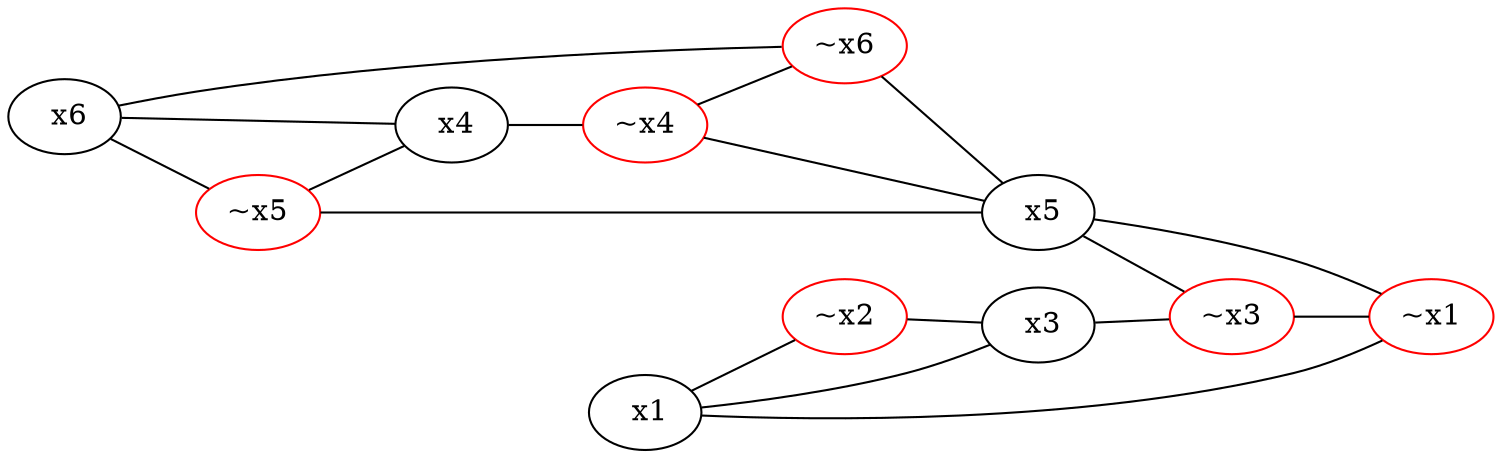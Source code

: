 strict graph {
	rankdir = LR;
	node [ color = black ] " x6"
	node [ color = red ] "~x5"
	node [ color = black ] " x4"
	node [ color = red ] "~x6"
	node [ color = black ] " x5"
	node [ color = red ] "~x4"
	node [ color = red ] "~x1"
	node [ color = black ] " x5"
	node [ color = red ] "~x3"
	node [ color = black ] " x1"
	node [ color = red ] "~x2"
	node [ color = black ] " x3"
	" x6" -- "~x5"
	"~x5" -- " x4"
	" x4" -- " x6"
	"~x6" -- " x5"
	" x5" -- "~x4"
	"~x4" -- "~x6"
	"~x1" -- " x5"
	" x5" -- "~x3"
	"~x3" -- "~x1"
	" x1" -- "~x2"
	"~x2" -- " x3"
	" x3" -- " x1"
	" x6" -- "~x6"
	" x5" -- "~x5"
	" x4" -- "~x4"
	" x1" -- "~x1"
	" x3" -- "~x3"
}